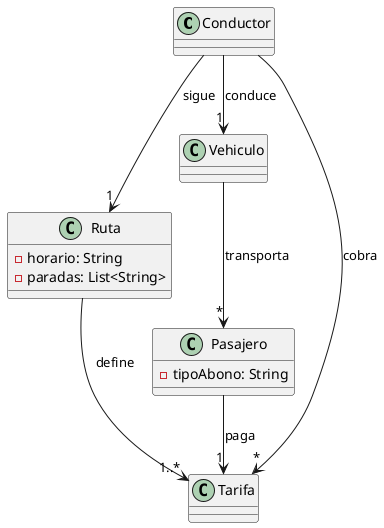 @startuml

class Conductor {
}

class Ruta {
    -horario: String
    -paradas: List<String>
}

class Vehiculo {
}

class Pasajero {
    -tipoAbono: String
}

class Tarifa {
}

Vehiculo --> "*" Pasajero : transporta
Conductor --> "1" Ruta : sigue
Conductor --> "*" Tarifa : cobra
Pasajero --> "1" Tarifa : paga
Ruta --> "1..*" Tarifa : define
Conductor --> "1" Vehiculo : conduce

@enduml